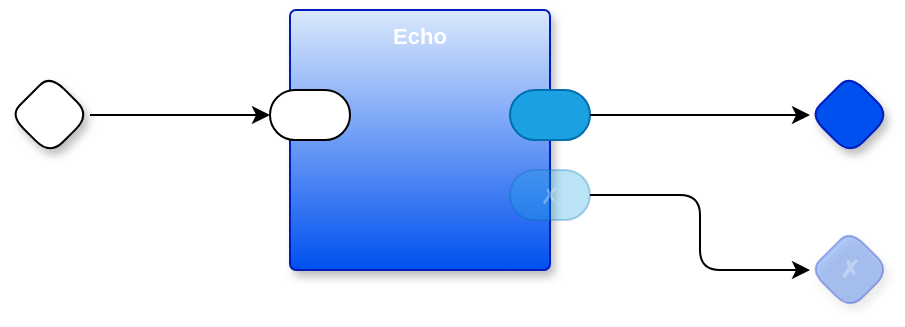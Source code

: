 <mxfile version="24.0.4" type="device" pages="2">
  <diagram name="main" id="m0zTKrYATkNEm8Ja8VeW">
    <mxGraphModel dx="1114" dy="724" grid="1" gridSize="10" guides="1" tooltips="1" connect="1" arrows="1" fold="1" page="1" pageScale="1" pageWidth="850" pageHeight="1100" math="0" shadow="0">
      <root>
        <mxCell id="0" />
        <mxCell id="1" parent="0" />
        <mxCell id="IrST1PDGbHLIt9srIL5f-14" style="edgeStyle=orthogonalEdgeStyle;rounded=0;orthogonalLoop=1;jettySize=auto;html=1;exitX=1;exitY=0.5;exitDx=0;exitDy=0;exitPerimeter=0;" edge="1" parent="1" source="IrST1PDGbHLIt9srIL5f-1" target="IrST1PDGbHLIt9srIL5f-8">
          <mxGeometry relative="1" as="geometry" />
        </mxCell>
        <mxCell id="IrST1PDGbHLIt9srIL5f-1" value="" style="rhombus;whiteSpace=wrap;html=1;rounded=1;fontStyle=1;glass=0;sketch=0;fontSize=12;points=[[0,0.5,0,0,0],[0.5,0,0,0,0],[0.5,1,0,0,0],[1,0.5,0,0,0]];shadow=1;fontFamily=Helvetica;fontColor=default;" vertex="1" parent="1">
          <mxGeometry x="40" y="122.5" width="40" height="40" as="geometry" />
        </mxCell>
        <mxCell id="IrST1PDGbHLIt9srIL5f-6" value="Echo" style="rounded=1;whiteSpace=wrap;html=1;sketch=0;container=1;recursiveResize=0;verticalAlign=top;arcSize=6;fontStyle=1;autosize=0;points=[];absoluteArcSize=1;shadow=1;strokeColor=#001DBC;fillColor=#DAE8FC;fontColor=#ffffff;gradientColor=#0050EF;fontFamily=Helvetica;fontSize=11;" vertex="1" parent="1">
          <mxGeometry x="180" y="90" width="130" height="130" as="geometry">
            <mxRectangle x="-98" y="-1230" width="99" height="26" as="alternateBounds" />
          </mxGeometry>
        </mxCell>
        <mxCell id="IrST1PDGbHLIt9srIL5f-9" value="" style="rounded=1;whiteSpace=wrap;html=1;sketch=0;points=[[0,0.5,0,0,0],[1,0.5,0,0,0]];fillColor=#1ba1e2;fontColor=#ffffff;strokeColor=#006EAF;arcSize=50;fontFamily=Helvetica;fontSize=11;" vertex="1" parent="IrST1PDGbHLIt9srIL5f-6">
          <mxGeometry x="110" y="40" width="40" height="25" as="geometry" />
        </mxCell>
        <mxCell id="IrST1PDGbHLIt9srIL5f-10" value="✗" style="rounded=1;whiteSpace=wrap;html=1;sketch=0;points=[[0,0.5,0,0,0],[1,0.5,0,0,0]];fillColor=#1ba1e2;fontColor=#ffffff;strokeColor=#006EAF;arcSize=50;opacity=30;textOpacity=30;fontFamily=Helvetica;fontSize=11;" vertex="1" parent="IrST1PDGbHLIt9srIL5f-6">
          <mxGeometry x="110" y="80" width="40" height="25" as="geometry" />
        </mxCell>
        <mxCell id="IrST1PDGbHLIt9srIL5f-8" value="" style="rounded=1;whiteSpace=wrap;html=1;sketch=0;points=[[0,0.5,0,0,0],[1,0.5,0,0,0]];arcSize=50;fontFamily=Helvetica;fontSize=11;fontColor=default;" vertex="1" parent="IrST1PDGbHLIt9srIL5f-6">
          <mxGeometry x="-10" y="40" width="40" height="25" as="geometry" />
        </mxCell>
        <mxCell id="IrST1PDGbHLIt9srIL5f-11" value="" style="rhombus;whiteSpace=wrap;html=1;rounded=1;fontStyle=1;glass=0;sketch=0;fontSize=12;points=[[0,0.5,0,0,0],[0.5,0,0,0,0],[0.5,1,0,0,0],[1,0.5,0,0,0]];shadow=1;fillColor=#0050ef;fontColor=#ffffff;strokeColor=#001DBC;fontFamily=Helvetica;" vertex="1" parent="1">
          <mxGeometry x="440" y="122.5" width="40" height="40" as="geometry" />
        </mxCell>
        <mxCell id="IrST1PDGbHLIt9srIL5f-12" value="✗" style="rhombus;whiteSpace=wrap;html=1;rounded=1;fillColor=#0050ef;fontColor=#ffffff;strokeColor=#001DBC;fontStyle=1;glass=0;sketch=0;fontSize=12;points=[[0,0.5,0,0,0],[0.5,0,0,0,0],[0.5,1,0,0,0],[1,0.5,0,0,0]];shadow=1;opacity=30;textOpacity=30;" vertex="1" parent="1">
          <mxGeometry x="440" y="200" width="40" height="40" as="geometry" />
        </mxCell>
        <mxCell id="IrST1PDGbHLIt9srIL5f-13" style="edgeStyle=orthogonalEdgeStyle;rounded=0;orthogonalLoop=1;jettySize=auto;html=1;exitX=1;exitY=0.5;exitDx=0;exitDy=0;exitPerimeter=0;entryX=0;entryY=0.5;entryDx=0;entryDy=0;entryPerimeter=0;" edge="1" parent="1" source="IrST1PDGbHLIt9srIL5f-9" target="IrST1PDGbHLIt9srIL5f-11">
          <mxGeometry relative="1" as="geometry" />
        </mxCell>
        <mxCell id="IrST1PDGbHLIt9srIL5f-15" style="edgeStyle=orthogonalEdgeStyle;rounded=1;orthogonalLoop=1;jettySize=auto;html=1;exitX=1;exitY=0.5;exitDx=0;exitDy=0;exitPerimeter=0;entryX=0;entryY=0.5;entryDx=0;entryDy=0;entryPerimeter=0;curved=0;" edge="1" parent="1" source="IrST1PDGbHLIt9srIL5f-10" target="IrST1PDGbHLIt9srIL5f-12">
          <mxGeometry relative="1" as="geometry" />
        </mxCell>
      </root>
    </mxGraphModel>
  </diagram>
  <diagram id="tdX2_95LEIDNDVLNdQ2E" name="...">
    <mxGraphModel dx="1114" dy="693" grid="1" gridSize="10" guides="1" tooltips="1" connect="1" arrows="1" fold="1" page="1" pageScale="1" pageWidth="850" pageHeight="1100" math="0" shadow="0">
      <root>
        <mxCell id="0" />
        <mxCell id="1" parent="0" />
      </root>
    </mxGraphModel>
  </diagram>
</mxfile>
